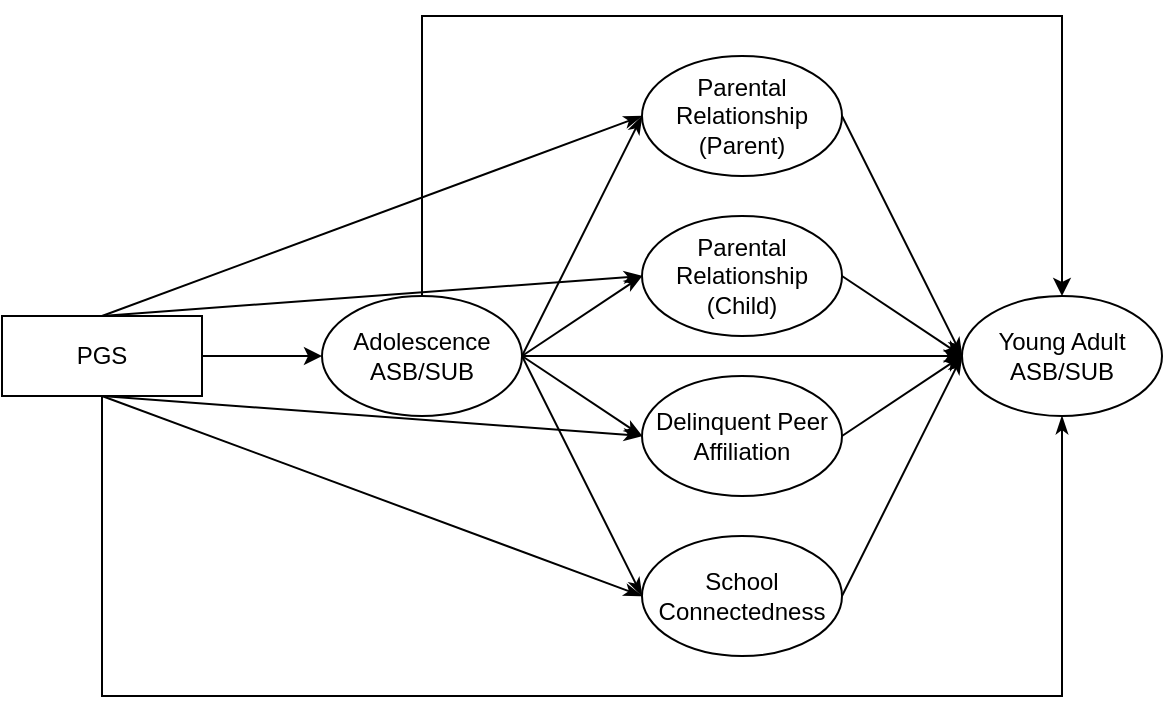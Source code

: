 <mxfile version="24.7.13">
  <diagram name="第 1 页" id="z-pMwa0vaHOrW9kPUHvC">
    <mxGraphModel dx="1562" dy="810" grid="1" gridSize="10" guides="1" tooltips="1" connect="1" arrows="1" fold="1" page="0" pageScale="1" pageWidth="827" pageHeight="1169" math="0" shadow="0">
      <root>
        <mxCell id="0" />
        <mxCell id="1" parent="0" />
        <mxCell id="unDAAcIzVZFFCndOcYXw-54" style="edgeStyle=none;rounded=0;orthogonalLoop=1;jettySize=auto;html=1;exitX=1;exitY=0.5;exitDx=0;exitDy=0;entryX=0;entryY=0.5;entryDx=0;entryDy=0;elbow=vertical;" parent="1" source="unDAAcIzVZFFCndOcYXw-2" target="unDAAcIzVZFFCndOcYXw-4" edge="1">
          <mxGeometry relative="1" as="geometry" />
        </mxCell>
        <mxCell id="unDAAcIzVZFFCndOcYXw-60" style="rounded=0;orthogonalLoop=1;jettySize=auto;html=1;exitX=0.5;exitY=0;exitDx=0;exitDy=0;entryX=0;entryY=0.5;entryDx=0;entryDy=0;elbow=vertical;endArrow=classicThin;endFill=1;" parent="1" source="unDAAcIzVZFFCndOcYXw-2" target="unDAAcIzVZFFCndOcYXw-3" edge="1">
          <mxGeometry relative="1" as="geometry" />
        </mxCell>
        <mxCell id="unDAAcIzVZFFCndOcYXw-61" style="rounded=0;orthogonalLoop=1;jettySize=auto;html=1;exitX=0.5;exitY=1;exitDx=0;exitDy=0;entryX=0;entryY=0.5;entryDx=0;entryDy=0;elbow=vertical;endArrow=classicThin;endFill=1;" parent="1" source="unDAAcIzVZFFCndOcYXw-2" target="unDAAcIzVZFFCndOcYXw-20" edge="1">
          <mxGeometry relative="1" as="geometry" />
        </mxCell>
        <mxCell id="unDAAcIzVZFFCndOcYXw-62" style="rounded=0;orthogonalLoop=1;jettySize=auto;html=1;exitX=0.5;exitY=1;exitDx=0;exitDy=0;entryX=0;entryY=0.5;entryDx=0;entryDy=0;elbow=vertical;endArrow=classicThin;endFill=1;" parent="1" source="unDAAcIzVZFFCndOcYXw-2" target="unDAAcIzVZFFCndOcYXw-19" edge="1">
          <mxGeometry relative="1" as="geometry" />
        </mxCell>
        <mxCell id="unDAAcIzVZFFCndOcYXw-63" style="rounded=0;orthogonalLoop=1;jettySize=auto;html=1;exitX=0.5;exitY=0;exitDx=0;exitDy=0;entryX=0;entryY=0.5;entryDx=0;entryDy=0;elbow=vertical;endArrow=classicThin;endFill=1;" parent="1" source="unDAAcIzVZFFCndOcYXw-2" target="unDAAcIzVZFFCndOcYXw-22" edge="1">
          <mxGeometry relative="1" as="geometry" />
        </mxCell>
        <mxCell id="unDAAcIzVZFFCndOcYXw-65" style="edgeStyle=orthogonalEdgeStyle;rounded=0;orthogonalLoop=1;jettySize=auto;html=1;exitX=0.5;exitY=1;exitDx=0;exitDy=0;entryX=0.5;entryY=1;entryDx=0;entryDy=0;elbow=vertical;endArrow=classicThin;endFill=1;" parent="1" source="unDAAcIzVZFFCndOcYXw-2" target="unDAAcIzVZFFCndOcYXw-8" edge="1">
          <mxGeometry relative="1" as="geometry">
            <Array as="points">
              <mxPoint x="240" y="550" />
              <mxPoint x="720" y="550" />
            </Array>
          </mxGeometry>
        </mxCell>
        <mxCell id="unDAAcIzVZFFCndOcYXw-2" value="PGS" style="whiteSpace=wrap;html=1;" parent="1" vertex="1">
          <mxGeometry x="190" y="360" width="100" height="40" as="geometry" />
        </mxCell>
        <mxCell id="unDAAcIzVZFFCndOcYXw-66" style="rounded=0;orthogonalLoop=1;jettySize=auto;html=1;exitX=1;exitY=0.5;exitDx=0;exitDy=0;entryX=0;entryY=0.5;entryDx=0;entryDy=0;elbow=vertical;endArrow=classicThin;endFill=1;" parent="1" source="unDAAcIzVZFFCndOcYXw-3" target="unDAAcIzVZFFCndOcYXw-8" edge="1">
          <mxGeometry relative="1" as="geometry" />
        </mxCell>
        <mxCell id="unDAAcIzVZFFCndOcYXw-3" value="Parental Relationship&lt;div&gt;(Parent)&lt;/div&gt;" style="ellipse;whiteSpace=wrap;html=1;" parent="1" vertex="1">
          <mxGeometry x="510" y="230" width="100" height="60" as="geometry" />
        </mxCell>
        <mxCell id="unDAAcIzVZFFCndOcYXw-55" style="edgeStyle=none;rounded=0;orthogonalLoop=1;jettySize=auto;html=1;exitX=1;exitY=0.5;exitDx=0;exitDy=0;entryX=0;entryY=0.5;entryDx=0;entryDy=0;elbow=vertical;endArrow=classicThin;endFill=1;" parent="1" source="unDAAcIzVZFFCndOcYXw-4" target="unDAAcIzVZFFCndOcYXw-3" edge="1">
          <mxGeometry relative="1" as="geometry" />
        </mxCell>
        <mxCell id="unDAAcIzVZFFCndOcYXw-56" style="edgeStyle=none;rounded=0;orthogonalLoop=1;jettySize=auto;html=1;exitX=1;exitY=0.5;exitDx=0;exitDy=0;entryX=0;entryY=0.5;entryDx=0;entryDy=0;elbow=vertical;endArrow=classicThin;endFill=1;" parent="1" source="unDAAcIzVZFFCndOcYXw-4" target="unDAAcIzVZFFCndOcYXw-22" edge="1">
          <mxGeometry relative="1" as="geometry" />
        </mxCell>
        <mxCell id="unDAAcIzVZFFCndOcYXw-57" style="edgeStyle=none;rounded=0;orthogonalLoop=1;jettySize=auto;html=1;exitX=1;exitY=0.5;exitDx=0;exitDy=0;entryX=0;entryY=0.5;entryDx=0;entryDy=0;elbow=vertical;endArrow=classicThin;endFill=1;" parent="1" source="unDAAcIzVZFFCndOcYXw-4" target="unDAAcIzVZFFCndOcYXw-19" edge="1">
          <mxGeometry relative="1" as="geometry" />
        </mxCell>
        <mxCell id="unDAAcIzVZFFCndOcYXw-58" style="edgeStyle=none;rounded=0;orthogonalLoop=1;jettySize=auto;html=1;exitX=1;exitY=0.5;exitDx=0;exitDy=0;entryX=0;entryY=0.5;entryDx=0;entryDy=0;elbow=vertical;endArrow=classicThin;endFill=1;" parent="1" source="unDAAcIzVZFFCndOcYXw-4" target="unDAAcIzVZFFCndOcYXw-20" edge="1">
          <mxGeometry relative="1" as="geometry" />
        </mxCell>
        <mxCell id="unDAAcIzVZFFCndOcYXw-64" style="edgeStyle=orthogonalEdgeStyle;rounded=0;orthogonalLoop=1;jettySize=auto;html=1;exitX=1;exitY=0.5;exitDx=0;exitDy=0;entryX=0;entryY=0.5;entryDx=0;entryDy=0;elbow=vertical;endArrow=classicThin;endFill=1;" parent="1" source="unDAAcIzVZFFCndOcYXw-4" target="unDAAcIzVZFFCndOcYXw-8" edge="1">
          <mxGeometry relative="1" as="geometry" />
        </mxCell>
        <mxCell id="unDAAcIzVZFFCndOcYXw-70" style="edgeStyle=orthogonalEdgeStyle;rounded=0;orthogonalLoop=1;jettySize=auto;html=1;exitX=0.5;exitY=0;exitDx=0;exitDy=0;entryX=0.5;entryY=0;entryDx=0;entryDy=0;elbow=vertical;" parent="1" source="unDAAcIzVZFFCndOcYXw-4" target="unDAAcIzVZFFCndOcYXw-8" edge="1">
          <mxGeometry relative="1" as="geometry">
            <Array as="points">
              <mxPoint x="400" y="210" />
              <mxPoint x="720" y="210" />
            </Array>
          </mxGeometry>
        </mxCell>
        <mxCell id="unDAAcIzVZFFCndOcYXw-4" value="Adolescence&lt;div&gt;ASB/SUB&lt;/div&gt;" style="ellipse;whiteSpace=wrap;html=1;" parent="1" vertex="1">
          <mxGeometry x="350" y="350" width="100" height="60" as="geometry" />
        </mxCell>
        <mxCell id="unDAAcIzVZFFCndOcYXw-8" value="Young Adult&lt;div&gt;ASB/SUB&lt;/div&gt;" style="ellipse;whiteSpace=wrap;html=1;" parent="1" vertex="1">
          <mxGeometry x="670" y="350" width="100" height="60" as="geometry" />
        </mxCell>
        <mxCell id="unDAAcIzVZFFCndOcYXw-68" style="edgeStyle=none;rounded=0;orthogonalLoop=1;jettySize=auto;html=1;exitX=1;exitY=0.5;exitDx=0;exitDy=0;entryX=0;entryY=0.5;entryDx=0;entryDy=0;elbow=vertical;endArrow=classicThin;endFill=1;" parent="1" source="unDAAcIzVZFFCndOcYXw-19" target="unDAAcIzVZFFCndOcYXw-8" edge="1">
          <mxGeometry relative="1" as="geometry" />
        </mxCell>
        <mxCell id="unDAAcIzVZFFCndOcYXw-19" value="Delinquent Peer Affiliation" style="ellipse;whiteSpace=wrap;html=1;" parent="1" vertex="1">
          <mxGeometry x="510" y="390" width="100" height="60" as="geometry" />
        </mxCell>
        <mxCell id="unDAAcIzVZFFCndOcYXw-69" style="edgeStyle=none;rounded=0;orthogonalLoop=1;jettySize=auto;html=1;exitX=1;exitY=0.5;exitDx=0;exitDy=0;entryX=0;entryY=0.5;entryDx=0;entryDy=0;elbow=vertical;endArrow=classicThin;endFill=1;" parent="1" source="unDAAcIzVZFFCndOcYXw-20" target="unDAAcIzVZFFCndOcYXw-8" edge="1">
          <mxGeometry relative="1" as="geometry" />
        </mxCell>
        <mxCell id="unDAAcIzVZFFCndOcYXw-20" value="School Connectedness" style="ellipse;whiteSpace=wrap;html=1;" parent="1" vertex="1">
          <mxGeometry x="510" y="470" width="100" height="60" as="geometry" />
        </mxCell>
        <mxCell id="unDAAcIzVZFFCndOcYXw-67" style="rounded=0;orthogonalLoop=1;jettySize=auto;html=1;exitX=1;exitY=0.5;exitDx=0;exitDy=0;entryX=0;entryY=0.5;entryDx=0;entryDy=0;elbow=vertical;endArrow=classicThin;endFill=1;" parent="1" source="unDAAcIzVZFFCndOcYXw-22" target="unDAAcIzVZFFCndOcYXw-8" edge="1">
          <mxGeometry relative="1" as="geometry" />
        </mxCell>
        <mxCell id="unDAAcIzVZFFCndOcYXw-22" value="Parental Relationship&lt;div&gt;(Child&lt;span style=&quot;background-color: initial;&quot;&gt;)&lt;/span&gt;&lt;/div&gt;" style="ellipse;whiteSpace=wrap;html=1;" parent="1" vertex="1">
          <mxGeometry x="510" y="310" width="100" height="60" as="geometry" />
        </mxCell>
      </root>
    </mxGraphModel>
  </diagram>
</mxfile>
